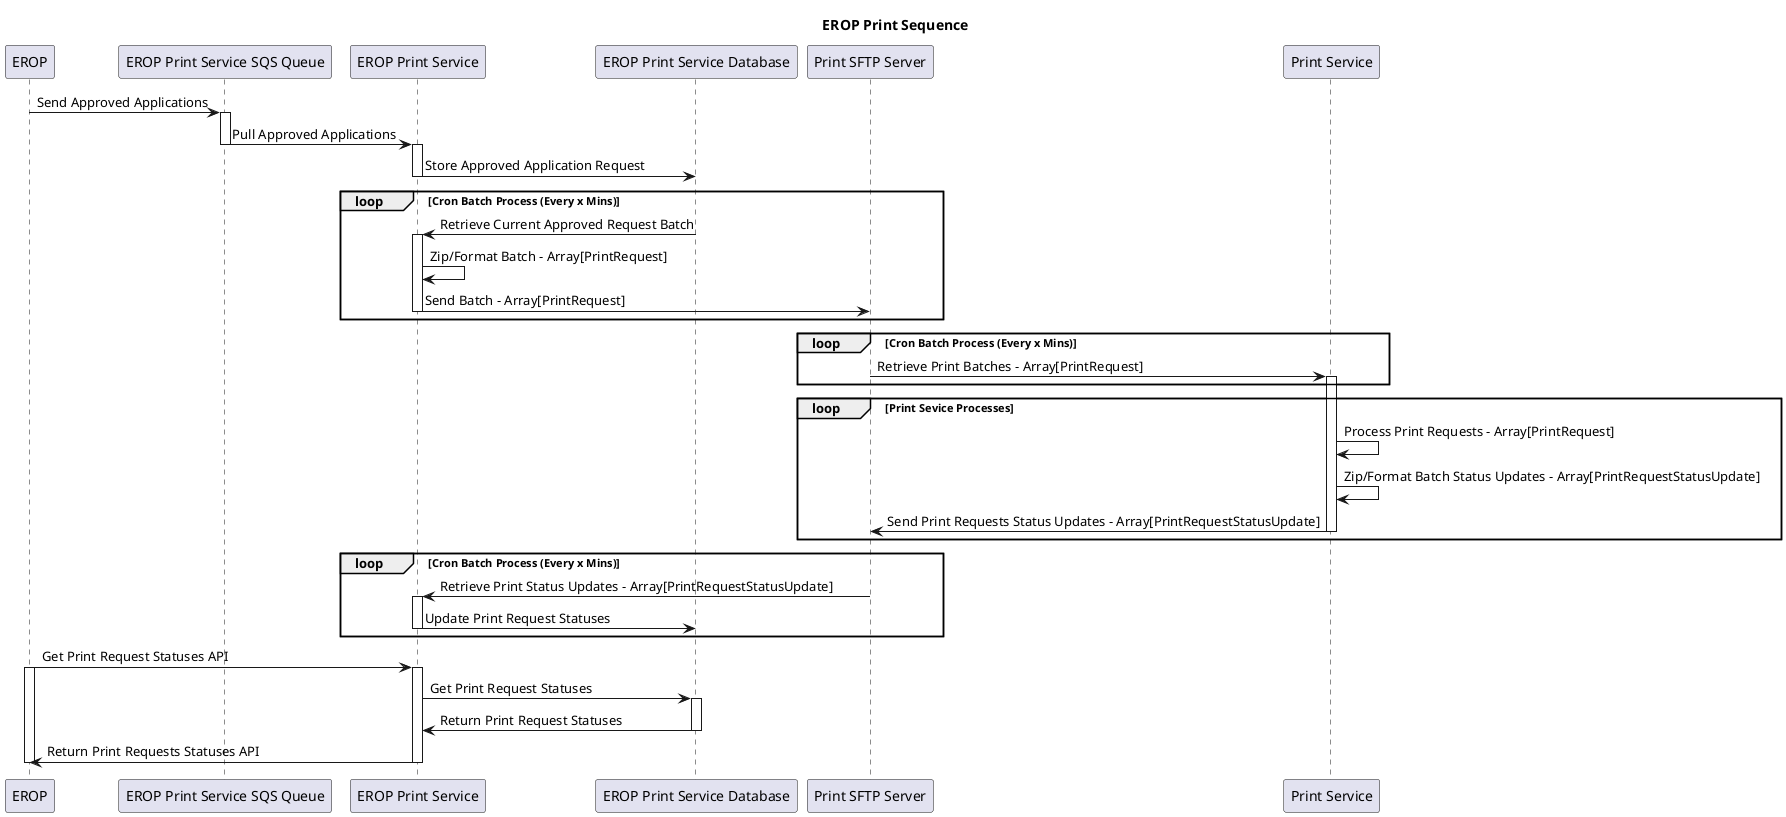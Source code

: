 @startuml

title EROP Print Sequence

participant EROP
participant "EROP Print Service SQS Queue"
participant "EROP Print Service"
participant "EROP Print Service Database"
participant "Print SFTP Server"
participant "Print Service"


EROP->"EROP Print Service SQS Queue": Send Approved Applications
activate "EROP Print Service SQS Queue"
"EROP Print Service SQS Queue"->"EROP Print Service": Pull Approved Applications
deactivate "EROP Print Service SQS Queue"
activate "EROP Print Service"
"EROP Print Service"->"EROP Print Service Database": Store Approved Application Request
deactivate "EROP Print Service"

loop Cron Batch Process (Every x Mins)
    "EROP Print Service"<-"EROP Print Service Database": Retrieve Current Approved Request Batch
    activate "EROP Print Service"
    "EROP Print Service"->"EROP Print Service": Zip/Format Batch - Array[PrintRequest]
    "EROP Print Service"->"Print SFTP Server": Send Batch - Array[PrintRequest]
    deactivate "EROP Print Service"
end loop

loop Cron Batch Process (Every x Mins)
    "Print Service"<-"Print SFTP Server": Retrieve Print Batches - Array[PrintRequest]
    activate "Print Service"
end loop

loop Print Sevice Processes
    "Print Service"->"Print Service": Process Print Requests - Array[PrintRequest]
    "Print Service"->"Print Service": Zip/Format Batch Status Updates - Array[PrintRequestStatusUpdate]
    "Print Service"->"Print SFTP Server": Send Print Requests Status Updates - Array[PrintRequestStatusUpdate]
    deactivate "Print Service"
end loop

loop Cron Batch Process (Every x Mins)
    "EROP Print Service"<-"Print SFTP Server": Retrieve Print Status Updates - Array[PrintRequestStatusUpdate]
    activate "EROP Print Service"
    "EROP Print Service"->"EROP Print Service Database": Update Print Request Statuses
    deactivate "EROP Print Service"
end loop

"EROP"->"EROP Print Service": Get Print Request Statuses API
activate "EROP"
activate "EROP Print Service"
"EROP Print Service"->"EROP Print Service Database": Get Print Request Statuses
activate "EROP Print Service Database"
"EROP Print Service"<-"EROP Print Service Database": Return Print Request Statuses
deactivate "EROP Print Service Database"
"EROP Print Service"->"EROP": Return Print Requests Statuses API
deactivate "EROP Print Service"
deactivate "EROP"


@enduml